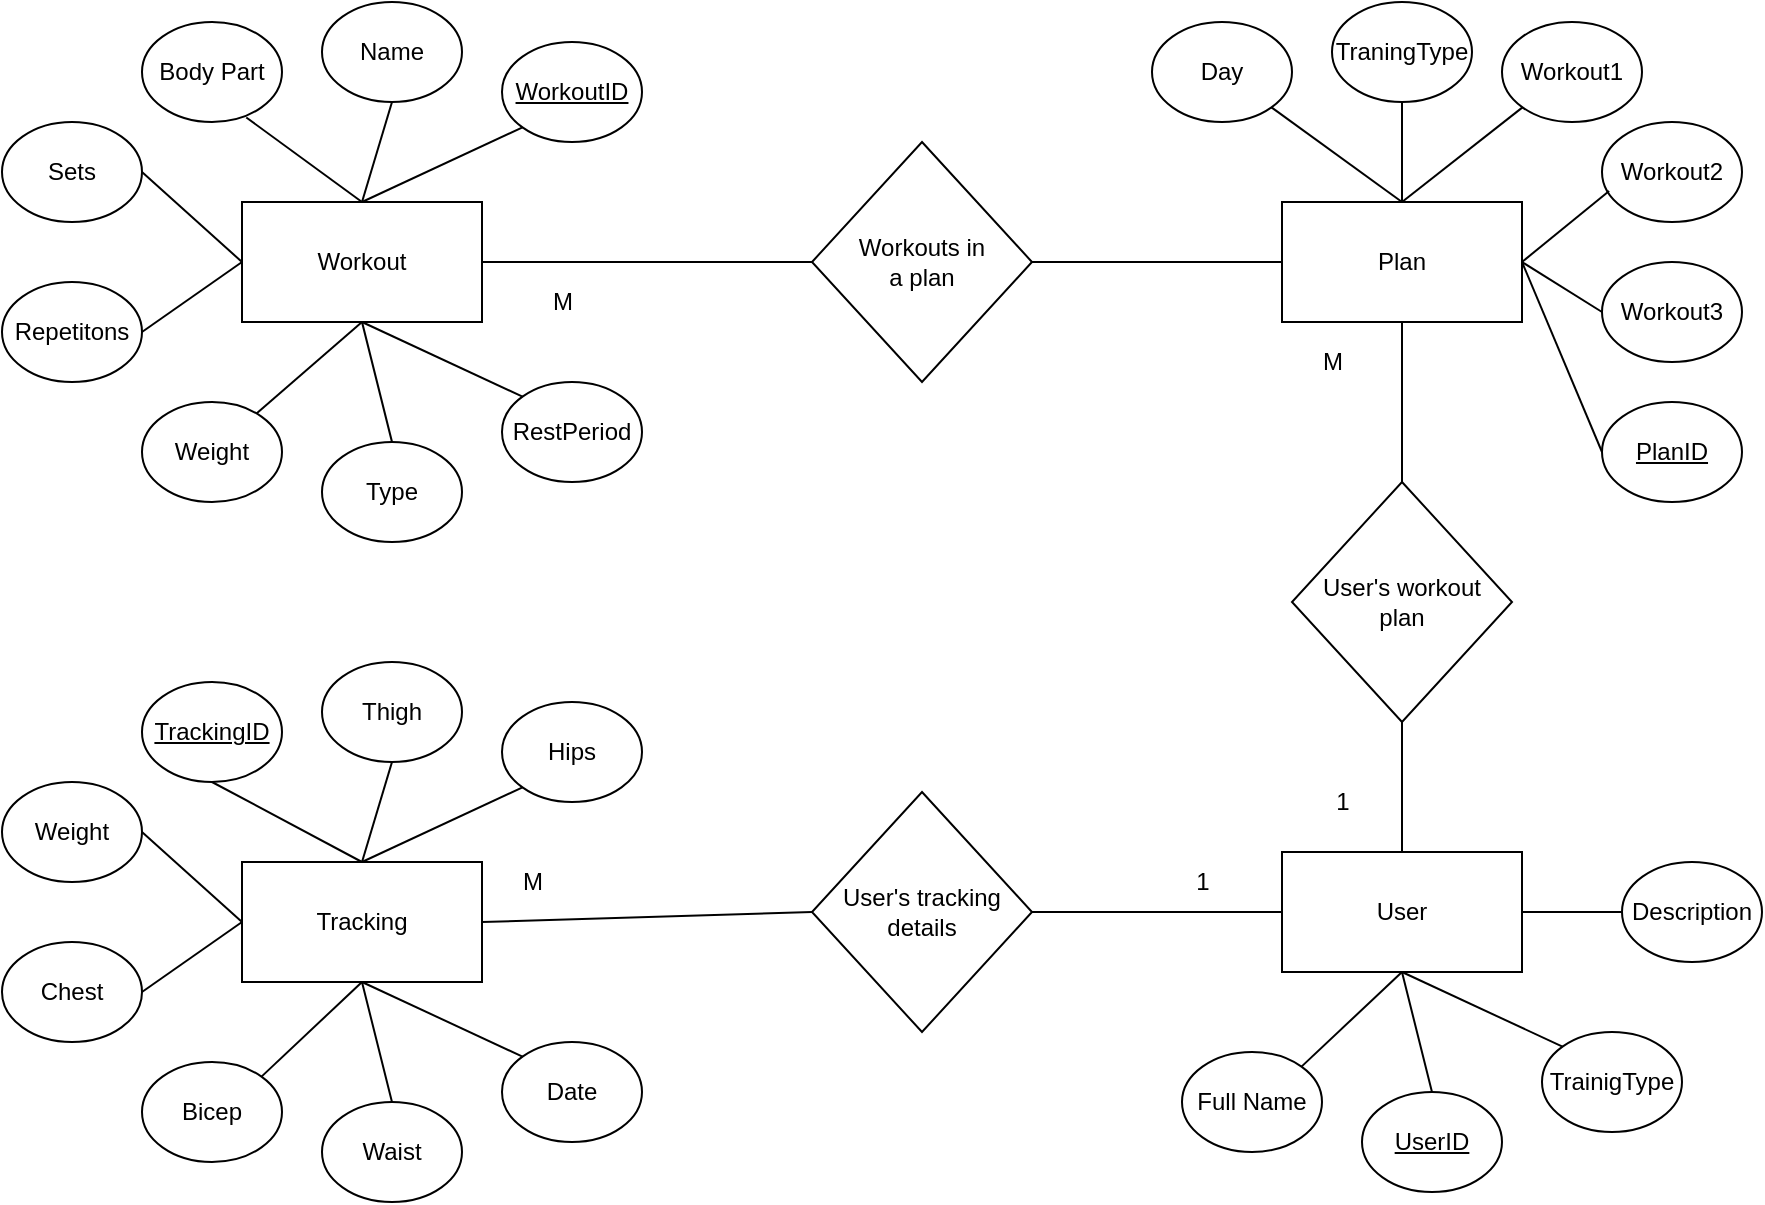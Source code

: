 <mxfile version="19.0.0" type="device"><diagram id="PiNuzlGOhMYbCDQX653I" name="Page-1"><mxGraphModel dx="1597" dy="986" grid="1" gridSize="10" guides="1" tooltips="1" connect="1" arrows="1" fold="1" page="1" pageScale="1" pageWidth="850" pageHeight="1100" math="0" shadow="0"><root><mxCell id="0"/><mxCell id="1" parent="0"/><mxCell id="5VcMFQ4USr-jAbFSjvO3-1" value="Workout" style="rounded=0;whiteSpace=wrap;html=1;" parent="1" vertex="1"><mxGeometry x="515" y="350" width="120" height="60" as="geometry"/></mxCell><mxCell id="5VcMFQ4USr-jAbFSjvO3-2" value="Type" style="ellipse;whiteSpace=wrap;html=1;" parent="1" vertex="1"><mxGeometry x="555" y="470" width="70" height="50" as="geometry"/></mxCell><mxCell id="5VcMFQ4USr-jAbFSjvO3-3" value="RestPeriod" style="ellipse;whiteSpace=wrap;html=1;" parent="1" vertex="1"><mxGeometry x="645" y="440" width="70" height="50" as="geometry"/></mxCell><mxCell id="5VcMFQ4USr-jAbFSjvO3-4" value="Weight" style="ellipse;whiteSpace=wrap;html=1;" parent="1" vertex="1"><mxGeometry x="465" y="450" width="70" height="50" as="geometry"/></mxCell><mxCell id="5VcMFQ4USr-jAbFSjvO3-5" value="Sets" style="ellipse;whiteSpace=wrap;html=1;" parent="1" vertex="1"><mxGeometry x="395" y="310" width="70" height="50" as="geometry"/></mxCell><mxCell id="5VcMFQ4USr-jAbFSjvO3-6" value="Body Part" style="ellipse;whiteSpace=wrap;html=1;" parent="1" vertex="1"><mxGeometry x="465" y="260" width="70" height="50" as="geometry"/></mxCell><mxCell id="5VcMFQ4USr-jAbFSjvO3-7" value="Name" style="ellipse;whiteSpace=wrap;html=1;" parent="1" vertex="1"><mxGeometry x="555" y="250" width="70" height="50" as="geometry"/></mxCell><mxCell id="5VcMFQ4USr-jAbFSjvO3-8" value="Repetitons" style="ellipse;whiteSpace=wrap;html=1;" parent="1" vertex="1"><mxGeometry x="395" y="390" width="70" height="50" as="geometry"/></mxCell><mxCell id="5VcMFQ4USr-jAbFSjvO3-9" value="&lt;u&gt;WorkoutID&lt;/u&gt;" style="ellipse;whiteSpace=wrap;html=1;" parent="1" vertex="1"><mxGeometry x="645" y="270" width="70" height="50" as="geometry"/></mxCell><mxCell id="5VcMFQ4USr-jAbFSjvO3-10" value="Tracking" style="rounded=0;whiteSpace=wrap;html=1;" parent="1" vertex="1"><mxGeometry x="515" y="680" width="120" height="60" as="geometry"/></mxCell><mxCell id="5VcMFQ4USr-jAbFSjvO3-11" value="Waist" style="ellipse;whiteSpace=wrap;html=1;" parent="1" vertex="1"><mxGeometry x="555" y="800" width="70" height="50" as="geometry"/></mxCell><mxCell id="5VcMFQ4USr-jAbFSjvO3-12" value="Date" style="ellipse;whiteSpace=wrap;html=1;" parent="1" vertex="1"><mxGeometry x="645" y="770" width="70" height="50" as="geometry"/></mxCell><mxCell id="5VcMFQ4USr-jAbFSjvO3-13" value="Bicep" style="ellipse;whiteSpace=wrap;html=1;" parent="1" vertex="1"><mxGeometry x="465" y="780" width="70" height="50" as="geometry"/></mxCell><mxCell id="5VcMFQ4USr-jAbFSjvO3-14" value="Weight" style="ellipse;whiteSpace=wrap;html=1;" parent="1" vertex="1"><mxGeometry x="395" y="640" width="70" height="50" as="geometry"/></mxCell><mxCell id="5VcMFQ4USr-jAbFSjvO3-15" value="&lt;u&gt;TrackingID&lt;/u&gt;" style="ellipse;whiteSpace=wrap;html=1;" parent="1" vertex="1"><mxGeometry x="465" y="590" width="70" height="50" as="geometry"/></mxCell><mxCell id="5VcMFQ4USr-jAbFSjvO3-16" value="Thigh" style="ellipse;whiteSpace=wrap;html=1;" parent="1" vertex="1"><mxGeometry x="555" y="580" width="70" height="50" as="geometry"/></mxCell><mxCell id="5VcMFQ4USr-jAbFSjvO3-17" value="Chest" style="ellipse;whiteSpace=wrap;html=1;" parent="1" vertex="1"><mxGeometry x="395" y="720" width="70" height="50" as="geometry"/></mxCell><mxCell id="5VcMFQ4USr-jAbFSjvO3-18" value="Hips" style="ellipse;whiteSpace=wrap;html=1;" parent="1" vertex="1"><mxGeometry x="645" y="600" width="70" height="50" as="geometry"/></mxCell><mxCell id="5VcMFQ4USr-jAbFSjvO3-19" value="Plan" style="rounded=0;whiteSpace=wrap;html=1;" parent="1" vertex="1"><mxGeometry x="1035" y="350" width="120" height="60" as="geometry"/></mxCell><mxCell id="5VcMFQ4USr-jAbFSjvO3-21" value="&lt;u&gt;PlanID&lt;/u&gt;" style="ellipse;whiteSpace=wrap;html=1;" parent="1" vertex="1"><mxGeometry x="1195" y="450" width="70" height="50" as="geometry"/></mxCell><mxCell id="5VcMFQ4USr-jAbFSjvO3-23" value="Workout2" style="ellipse;whiteSpace=wrap;html=1;" parent="1" vertex="1"><mxGeometry x="1195" y="310" width="70" height="50" as="geometry"/></mxCell><mxCell id="5VcMFQ4USr-jAbFSjvO3-24" value="Day" style="ellipse;whiteSpace=wrap;html=1;" parent="1" vertex="1"><mxGeometry x="970" y="260" width="70" height="50" as="geometry"/></mxCell><mxCell id="5VcMFQ4USr-jAbFSjvO3-25" value="TraningType" style="ellipse;whiteSpace=wrap;html=1;" parent="1" vertex="1"><mxGeometry x="1060" y="250" width="70" height="50" as="geometry"/></mxCell><mxCell id="5VcMFQ4USr-jAbFSjvO3-26" value="Workout3" style="ellipse;whiteSpace=wrap;html=1;" parent="1" vertex="1"><mxGeometry x="1195" y="380" width="70" height="50" as="geometry"/></mxCell><mxCell id="5VcMFQ4USr-jAbFSjvO3-27" value="Workout1" style="ellipse;whiteSpace=wrap;html=1;" parent="1" vertex="1"><mxGeometry x="1145" y="260" width="70" height="50" as="geometry"/></mxCell><mxCell id="5VcMFQ4USr-jAbFSjvO3-37" value="User" style="rounded=0;whiteSpace=wrap;html=1;" parent="1" vertex="1"><mxGeometry x="1035" y="675" width="120" height="60" as="geometry"/></mxCell><mxCell id="5VcMFQ4USr-jAbFSjvO3-38" value="&lt;u&gt;UserID&lt;/u&gt;" style="ellipse;whiteSpace=wrap;html=1;" parent="1" vertex="1"><mxGeometry x="1075" y="795" width="70" height="50" as="geometry"/></mxCell><mxCell id="5VcMFQ4USr-jAbFSjvO3-39" value="TrainigType" style="ellipse;whiteSpace=wrap;html=1;" parent="1" vertex="1"><mxGeometry x="1165" y="765" width="70" height="50" as="geometry"/></mxCell><mxCell id="5VcMFQ4USr-jAbFSjvO3-40" value="Full Name" style="ellipse;whiteSpace=wrap;html=1;" parent="1" vertex="1"><mxGeometry x="985" y="775" width="70" height="50" as="geometry"/></mxCell><mxCell id="5VcMFQ4USr-jAbFSjvO3-44" value="Description" style="ellipse;whiteSpace=wrap;html=1;" parent="1" vertex="1"><mxGeometry x="1205" y="680" width="70" height="50" as="geometry"/></mxCell><mxCell id="5VcMFQ4USr-jAbFSjvO3-46" value="User's tracking details" style="rhombus;whiteSpace=wrap;html=1;" parent="1" vertex="1"><mxGeometry x="800" y="645" width="110" height="120" as="geometry"/></mxCell><mxCell id="5VcMFQ4USr-jAbFSjvO3-49" value="User's workout &lt;br&gt;plan" style="rhombus;whiteSpace=wrap;html=1;" parent="1" vertex="1"><mxGeometry x="1040" y="490" width="110" height="120" as="geometry"/></mxCell><mxCell id="5VcMFQ4USr-jAbFSjvO3-50" value="Workouts in &lt;br&gt;a plan" style="rhombus;whiteSpace=wrap;html=1;" parent="1" vertex="1"><mxGeometry x="800" y="320" width="110" height="120" as="geometry"/></mxCell><mxCell id="5VcMFQ4USr-jAbFSjvO3-51" value="" style="endArrow=none;html=1;rounded=0;entryX=0.5;entryY=1;entryDx=0;entryDy=0;exitX=0.5;exitY=0;exitDx=0;exitDy=0;" parent="1" source="5VcMFQ4USr-jAbFSjvO3-2" target="5VcMFQ4USr-jAbFSjvO3-1" edge="1"><mxGeometry width="50" height="50" relative="1" as="geometry"><mxPoint x="655" y="560" as="sourcePoint"/><mxPoint x="705" y="510" as="targetPoint"/></mxGeometry></mxCell><mxCell id="5VcMFQ4USr-jAbFSjvO3-52" value="" style="endArrow=none;html=1;rounded=0;entryX=0.5;entryY=1;entryDx=0;entryDy=0;exitX=0;exitY=0;exitDx=0;exitDy=0;" parent="1" source="5VcMFQ4USr-jAbFSjvO3-3" target="5VcMFQ4USr-jAbFSjvO3-1" edge="1"><mxGeometry width="50" height="50" relative="1" as="geometry"><mxPoint x="600" y="480" as="sourcePoint"/><mxPoint x="585" y="420" as="targetPoint"/></mxGeometry></mxCell><mxCell id="5VcMFQ4USr-jAbFSjvO3-53" value="" style="endArrow=none;html=1;rounded=0;" parent="1" source="5VcMFQ4USr-jAbFSjvO3-4" edge="1"><mxGeometry width="50" height="50" relative="1" as="geometry"><mxPoint x="610" y="490" as="sourcePoint"/><mxPoint x="575" y="410" as="targetPoint"/></mxGeometry></mxCell><mxCell id="5VcMFQ4USr-jAbFSjvO3-54" value="" style="endArrow=none;html=1;rounded=0;entryX=0;entryY=0.5;entryDx=0;entryDy=0;exitX=1;exitY=0.5;exitDx=0;exitDy=0;" parent="1" source="5VcMFQ4USr-jAbFSjvO3-8" target="5VcMFQ4USr-jAbFSjvO3-1" edge="1"><mxGeometry width="50" height="50" relative="1" as="geometry"><mxPoint x="620" y="500" as="sourcePoint"/><mxPoint x="605" y="440" as="targetPoint"/></mxGeometry></mxCell><mxCell id="5VcMFQ4USr-jAbFSjvO3-55" value="" style="endArrow=none;html=1;rounded=0;entryX=0;entryY=0.5;entryDx=0;entryDy=0;exitX=1;exitY=0.5;exitDx=0;exitDy=0;" parent="1" source="5VcMFQ4USr-jAbFSjvO3-5" target="5VcMFQ4USr-jAbFSjvO3-1" edge="1"><mxGeometry width="50" height="50" relative="1" as="geometry"><mxPoint x="630" y="510" as="sourcePoint"/><mxPoint x="615" y="450" as="targetPoint"/></mxGeometry></mxCell><mxCell id="5VcMFQ4USr-jAbFSjvO3-56" value="" style="endArrow=none;html=1;rounded=0;entryX=0.745;entryY=0.955;entryDx=0;entryDy=0;exitX=0.5;exitY=0;exitDx=0;exitDy=0;entryPerimeter=0;" parent="1" source="5VcMFQ4USr-jAbFSjvO3-1" target="5VcMFQ4USr-jAbFSjvO3-6" edge="1"><mxGeometry width="50" height="50" relative="1" as="geometry"><mxPoint x="640" y="520" as="sourcePoint"/><mxPoint x="625" y="460" as="targetPoint"/></mxGeometry></mxCell><mxCell id="5VcMFQ4USr-jAbFSjvO3-57" value="" style="endArrow=none;html=1;rounded=0;entryX=0.5;entryY=1;entryDx=0;entryDy=0;exitX=0.5;exitY=0;exitDx=0;exitDy=0;" parent="1" source="5VcMFQ4USr-jAbFSjvO3-1" target="5VcMFQ4USr-jAbFSjvO3-7" edge="1"><mxGeometry width="50" height="50" relative="1" as="geometry"><mxPoint x="650" y="530" as="sourcePoint"/><mxPoint x="635" y="470" as="targetPoint"/></mxGeometry></mxCell><mxCell id="5VcMFQ4USr-jAbFSjvO3-58" value="" style="endArrow=none;html=1;rounded=0;entryX=0;entryY=1;entryDx=0;entryDy=0;exitX=0.5;exitY=0;exitDx=0;exitDy=0;" parent="1" source="5VcMFQ4USr-jAbFSjvO3-1" target="5VcMFQ4USr-jAbFSjvO3-9" edge="1"><mxGeometry width="50" height="50" relative="1" as="geometry"><mxPoint x="660" y="540" as="sourcePoint"/><mxPoint x="645" y="480" as="targetPoint"/></mxGeometry></mxCell><mxCell id="5VcMFQ4USr-jAbFSjvO3-59" value="" style="endArrow=none;html=1;rounded=0;exitX=0.5;exitY=0;exitDx=0;exitDy=0;entryX=0.5;entryY=1;entryDx=0;entryDy=0;" parent="1" source="5VcMFQ4USr-jAbFSjvO3-10" target="5VcMFQ4USr-jAbFSjvO3-16" edge="1"><mxGeometry width="50" height="50" relative="1" as="geometry"><mxPoint x="655" y="560" as="sourcePoint"/><mxPoint x="705" y="510" as="targetPoint"/></mxGeometry></mxCell><mxCell id="5VcMFQ4USr-jAbFSjvO3-60" value="" style="endArrow=none;html=1;rounded=0;entryX=0.5;entryY=1;entryDx=0;entryDy=0;exitX=0.5;exitY=0;exitDx=0;exitDy=0;" parent="1" source="5VcMFQ4USr-jAbFSjvO3-10" target="5VcMFQ4USr-jAbFSjvO3-15" edge="1"><mxGeometry width="50" height="50" relative="1" as="geometry"><mxPoint x="670" y="550" as="sourcePoint"/><mxPoint x="655" y="490" as="targetPoint"/></mxGeometry></mxCell><mxCell id="5VcMFQ4USr-jAbFSjvO3-61" value="" style="endArrow=none;html=1;rounded=0;entryX=0;entryY=1;entryDx=0;entryDy=0;" parent="1" target="5VcMFQ4USr-jAbFSjvO3-18" edge="1"><mxGeometry width="50" height="50" relative="1" as="geometry"><mxPoint x="575" y="680" as="sourcePoint"/><mxPoint x="665" y="500" as="targetPoint"/></mxGeometry></mxCell><mxCell id="5VcMFQ4USr-jAbFSjvO3-62" value="" style="endArrow=none;html=1;rounded=0;entryX=0.5;entryY=1;entryDx=0;entryDy=0;exitX=0.5;exitY=0;exitDx=0;exitDy=0;" parent="1" source="5VcMFQ4USr-jAbFSjvO3-11" target="5VcMFQ4USr-jAbFSjvO3-10" edge="1"><mxGeometry width="50" height="50" relative="1" as="geometry"><mxPoint x="690" y="570" as="sourcePoint"/><mxPoint x="675" y="510" as="targetPoint"/></mxGeometry></mxCell><mxCell id="5VcMFQ4USr-jAbFSjvO3-63" value="" style="endArrow=none;html=1;rounded=0;entryX=0.5;entryY=1;entryDx=0;entryDy=0;exitX=0;exitY=0;exitDx=0;exitDy=0;" parent="1" source="5VcMFQ4USr-jAbFSjvO3-12" target="5VcMFQ4USr-jAbFSjvO3-10" edge="1"><mxGeometry width="50" height="50" relative="1" as="geometry"><mxPoint x="700" y="580" as="sourcePoint"/><mxPoint x="685" y="520" as="targetPoint"/></mxGeometry></mxCell><mxCell id="5VcMFQ4USr-jAbFSjvO3-64" value="" style="endArrow=none;html=1;rounded=0;entryX=0.5;entryY=1;entryDx=0;entryDy=0;exitX=1;exitY=0;exitDx=0;exitDy=0;" parent="1" source="5VcMFQ4USr-jAbFSjvO3-13" target="5VcMFQ4USr-jAbFSjvO3-10" edge="1"><mxGeometry width="50" height="50" relative="1" as="geometry"><mxPoint x="710" y="590" as="sourcePoint"/><mxPoint x="695" y="530" as="targetPoint"/></mxGeometry></mxCell><mxCell id="5VcMFQ4USr-jAbFSjvO3-65" value="" style="endArrow=none;html=1;rounded=0;entryX=1;entryY=0.5;entryDx=0;entryDy=0;exitX=0;exitY=0.5;exitDx=0;exitDy=0;" parent="1" source="5VcMFQ4USr-jAbFSjvO3-10" target="5VcMFQ4USr-jAbFSjvO3-17" edge="1"><mxGeometry width="50" height="50" relative="1" as="geometry"><mxPoint x="720" y="600" as="sourcePoint"/><mxPoint x="705" y="540" as="targetPoint"/></mxGeometry></mxCell><mxCell id="5VcMFQ4USr-jAbFSjvO3-66" value="" style="endArrow=none;html=1;rounded=0;entryX=1;entryY=0.5;entryDx=0;entryDy=0;exitX=0;exitY=0.5;exitDx=0;exitDy=0;" parent="1" source="5VcMFQ4USr-jAbFSjvO3-10" target="5VcMFQ4USr-jAbFSjvO3-14" edge="1"><mxGeometry width="50" height="50" relative="1" as="geometry"><mxPoint x="730" y="610" as="sourcePoint"/><mxPoint x="715" y="550" as="targetPoint"/></mxGeometry></mxCell><mxCell id="5VcMFQ4USr-jAbFSjvO3-67" value="" style="endArrow=none;html=1;rounded=0;entryX=1;entryY=0;entryDx=0;entryDy=0;exitX=0.5;exitY=1;exitDx=0;exitDy=0;" parent="1" source="5VcMFQ4USr-jAbFSjvO3-37" target="5VcMFQ4USr-jAbFSjvO3-40" edge="1"><mxGeometry width="50" height="50" relative="1" as="geometry"><mxPoint x="740" y="620" as="sourcePoint"/><mxPoint x="725" y="560" as="targetPoint"/></mxGeometry></mxCell><mxCell id="5VcMFQ4USr-jAbFSjvO3-68" value="" style="endArrow=none;html=1;rounded=0;entryX=0.5;entryY=0;entryDx=0;entryDy=0;exitX=0.5;exitY=1;exitDx=0;exitDy=0;" parent="1" source="5VcMFQ4USr-jAbFSjvO3-37" target="5VcMFQ4USr-jAbFSjvO3-38" edge="1"><mxGeometry width="50" height="50" relative="1" as="geometry"><mxPoint x="750" y="630" as="sourcePoint"/><mxPoint x="735" y="570" as="targetPoint"/></mxGeometry></mxCell><mxCell id="5VcMFQ4USr-jAbFSjvO3-69" value="" style="endArrow=none;html=1;rounded=0;entryX=0;entryY=0;entryDx=0;entryDy=0;exitX=0.5;exitY=1;exitDx=0;exitDy=0;" parent="1" source="5VcMFQ4USr-jAbFSjvO3-37" target="5VcMFQ4USr-jAbFSjvO3-39" edge="1"><mxGeometry width="50" height="50" relative="1" as="geometry"><mxPoint x="760" y="640" as="sourcePoint"/><mxPoint x="745" y="580" as="targetPoint"/></mxGeometry></mxCell><mxCell id="5VcMFQ4USr-jAbFSjvO3-70" value="" style="endArrow=none;html=1;rounded=0;entryX=0;entryY=0.5;entryDx=0;entryDy=0;exitX=1;exitY=0.5;exitDx=0;exitDy=0;" parent="1" source="5VcMFQ4USr-jAbFSjvO3-37" target="5VcMFQ4USr-jAbFSjvO3-44" edge="1"><mxGeometry width="50" height="50" relative="1" as="geometry"><mxPoint x="770" y="650" as="sourcePoint"/><mxPoint x="755" y="590" as="targetPoint"/></mxGeometry></mxCell><mxCell id="5VcMFQ4USr-jAbFSjvO3-71" value="" style="endArrow=none;html=1;rounded=0;entryX=0;entryY=0.5;entryDx=0;entryDy=0;exitX=1;exitY=0.5;exitDx=0;exitDy=0;" parent="1" source="5VcMFQ4USr-jAbFSjvO3-19" target="5VcMFQ4USr-jAbFSjvO3-21" edge="1"><mxGeometry width="50" height="50" relative="1" as="geometry"><mxPoint x="955" y="560" as="sourcePoint"/><mxPoint x="1005" y="510" as="targetPoint"/></mxGeometry></mxCell><mxCell id="5VcMFQ4USr-jAbFSjvO3-72" value="" style="endArrow=none;html=1;rounded=0;entryX=0;entryY=0.5;entryDx=0;entryDy=0;exitX=1;exitY=0.5;exitDx=0;exitDy=0;" parent="1" source="5VcMFQ4USr-jAbFSjvO3-19" target="5VcMFQ4USr-jAbFSjvO3-26" edge="1"><mxGeometry width="50" height="50" relative="1" as="geometry"><mxPoint x="780" y="660" as="sourcePoint"/><mxPoint x="765" y="600" as="targetPoint"/></mxGeometry></mxCell><mxCell id="5VcMFQ4USr-jAbFSjvO3-73" value="" style="endArrow=none;html=1;rounded=0;entryX=0.051;entryY=0.689;entryDx=0;entryDy=0;exitX=1;exitY=0.5;exitDx=0;exitDy=0;entryPerimeter=0;" parent="1" source="5VcMFQ4USr-jAbFSjvO3-19" target="5VcMFQ4USr-jAbFSjvO3-23" edge="1"><mxGeometry width="50" height="50" relative="1" as="geometry"><mxPoint x="790" y="670" as="sourcePoint"/><mxPoint x="775" y="610" as="targetPoint"/></mxGeometry></mxCell><mxCell id="5VcMFQ4USr-jAbFSjvO3-74" value="" style="endArrow=none;html=1;rounded=0;entryX=0.5;entryY=0;entryDx=0;entryDy=0;exitX=1;exitY=1;exitDx=0;exitDy=0;" parent="1" source="5VcMFQ4USr-jAbFSjvO3-24" target="5VcMFQ4USr-jAbFSjvO3-19" edge="1"><mxGeometry width="50" height="50" relative="1" as="geometry"><mxPoint x="800" y="680" as="sourcePoint"/><mxPoint x="785" y="620" as="targetPoint"/></mxGeometry></mxCell><mxCell id="5VcMFQ4USr-jAbFSjvO3-75" value="" style="endArrow=none;html=1;rounded=0;entryX=0.5;entryY=1;entryDx=0;entryDy=0;exitX=0.5;exitY=0;exitDx=0;exitDy=0;" parent="1" source="5VcMFQ4USr-jAbFSjvO3-19" target="5VcMFQ4USr-jAbFSjvO3-25" edge="1"><mxGeometry width="50" height="50" relative="1" as="geometry"><mxPoint x="810" y="690" as="sourcePoint"/><mxPoint x="795" y="630" as="targetPoint"/></mxGeometry></mxCell><mxCell id="5VcMFQ4USr-jAbFSjvO3-76" value="" style="endArrow=none;html=1;rounded=0;entryX=0;entryY=1;entryDx=0;entryDy=0;exitX=0.5;exitY=0;exitDx=0;exitDy=0;" parent="1" source="5VcMFQ4USr-jAbFSjvO3-19" target="5VcMFQ4USr-jAbFSjvO3-27" edge="1"><mxGeometry width="50" height="50" relative="1" as="geometry"><mxPoint x="820" y="700" as="sourcePoint"/><mxPoint x="805" y="640" as="targetPoint"/></mxGeometry></mxCell><mxCell id="5VcMFQ4USr-jAbFSjvO3-77" value="" style="endArrow=none;html=1;rounded=0;entryX=1;entryY=0.5;entryDx=0;entryDy=0;exitX=0;exitY=0.5;exitDx=0;exitDy=0;" parent="1" source="5VcMFQ4USr-jAbFSjvO3-46" target="5VcMFQ4USr-jAbFSjvO3-10" edge="1"><mxGeometry width="50" height="50" relative="1" as="geometry"><mxPoint x="830" y="710" as="sourcePoint"/><mxPoint x="815" y="650" as="targetPoint"/></mxGeometry></mxCell><mxCell id="5VcMFQ4USr-jAbFSjvO3-78" value="" style="endArrow=none;html=1;rounded=0;entryX=0;entryY=0.5;entryDx=0;entryDy=0;exitX=1;exitY=0.5;exitDx=0;exitDy=0;" parent="1" source="5VcMFQ4USr-jAbFSjvO3-46" target="5VcMFQ4USr-jAbFSjvO3-37" edge="1"><mxGeometry width="50" height="50" relative="1" as="geometry"><mxPoint x="840" y="720" as="sourcePoint"/><mxPoint x="825" y="660" as="targetPoint"/></mxGeometry></mxCell><mxCell id="5VcMFQ4USr-jAbFSjvO3-79" value="" style="endArrow=none;html=1;rounded=0;entryX=0.5;entryY=1;entryDx=0;entryDy=0;" parent="1" source="5VcMFQ4USr-jAbFSjvO3-37" target="5VcMFQ4USr-jAbFSjvO3-49" edge="1"><mxGeometry width="50" height="50" relative="1" as="geometry"><mxPoint x="850" y="730" as="sourcePoint"/><mxPoint x="835" y="670" as="targetPoint"/></mxGeometry></mxCell><mxCell id="5VcMFQ4USr-jAbFSjvO3-81" value="" style="endArrow=none;html=1;rounded=0;exitX=0.5;exitY=0;exitDx=0;exitDy=0;entryX=0.5;entryY=1;entryDx=0;entryDy=0;" parent="1" source="5VcMFQ4USr-jAbFSjvO3-49" target="5VcMFQ4USr-jAbFSjvO3-19" edge="1"><mxGeometry width="50" height="50" relative="1" as="geometry"><mxPoint x="1110.29" y="506.68" as="sourcePoint"/><mxPoint x="1155" y="380" as="targetPoint"/></mxGeometry></mxCell><mxCell id="5VcMFQ4USr-jAbFSjvO3-82" value="" style="endArrow=none;html=1;rounded=0;entryX=0;entryY=0.5;entryDx=0;entryDy=0;exitX=1;exitY=0.5;exitDx=0;exitDy=0;" parent="1" source="5VcMFQ4USr-jAbFSjvO3-50" target="5VcMFQ4USr-jAbFSjvO3-19" edge="1"><mxGeometry width="50" height="50" relative="1" as="geometry"><mxPoint x="955" y="680" as="sourcePoint"/><mxPoint x="1005" y="630" as="targetPoint"/></mxGeometry></mxCell><mxCell id="5VcMFQ4USr-jAbFSjvO3-83" value="" style="endArrow=none;html=1;rounded=0;exitX=1;exitY=0.5;exitDx=0;exitDy=0;entryX=0;entryY=0.5;entryDx=0;entryDy=0;" parent="1" source="5VcMFQ4USr-jAbFSjvO3-1" target="5VcMFQ4USr-jAbFSjvO3-50" edge="1"><mxGeometry width="50" height="50" relative="1" as="geometry"><mxPoint x="1120.29" y="516.68" as="sourcePoint"/><mxPoint x="1165" y="390" as="targetPoint"/></mxGeometry></mxCell><mxCell id="Zr_yPCB2vpMXt_v2MsRE-1" value="1" style="text;html=1;align=center;verticalAlign=middle;resizable=0;points=[];autosize=1;strokeColor=none;fillColor=none;" vertex="1" parent="1"><mxGeometry x="1055" y="640" width="20" height="20" as="geometry"/></mxCell><mxCell id="Zr_yPCB2vpMXt_v2MsRE-2" value="1" style="text;html=1;align=center;verticalAlign=middle;resizable=0;points=[];autosize=1;strokeColor=none;fillColor=none;" vertex="1" parent="1"><mxGeometry x="985" y="680" width="20" height="20" as="geometry"/></mxCell><mxCell id="Zr_yPCB2vpMXt_v2MsRE-3" value="M" style="text;html=1;align=center;verticalAlign=middle;resizable=0;points=[];autosize=1;strokeColor=none;fillColor=none;" vertex="1" parent="1"><mxGeometry x="645" y="680" width="30" height="20" as="geometry"/></mxCell><mxCell id="Zr_yPCB2vpMXt_v2MsRE-4" value="M" style="text;html=1;align=center;verticalAlign=middle;resizable=0;points=[];autosize=1;strokeColor=none;fillColor=none;" vertex="1" parent="1"><mxGeometry x="660" y="390" width="30" height="20" as="geometry"/></mxCell><mxCell id="Zr_yPCB2vpMXt_v2MsRE-5" value="M" style="text;html=1;align=center;verticalAlign=middle;resizable=0;points=[];autosize=1;strokeColor=none;fillColor=none;" vertex="1" parent="1"><mxGeometry x="1045" y="420" width="30" height="20" as="geometry"/></mxCell></root></mxGraphModel></diagram></mxfile>